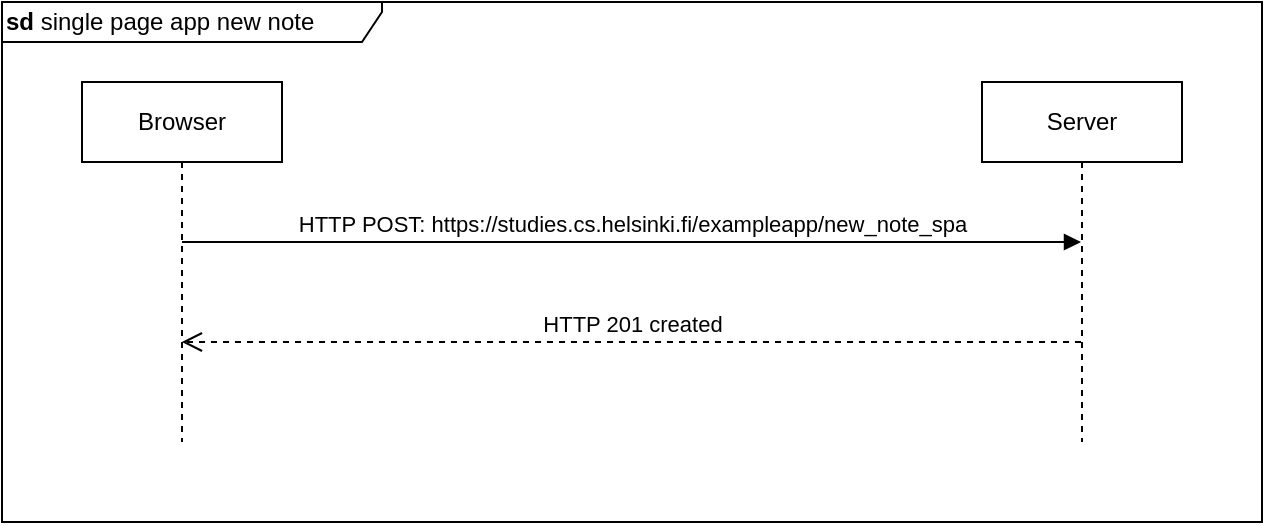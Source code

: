 <mxfile>
    <diagram id="Kl6z328dn8Nv7f27QfE9" name="Página-1">
        <mxGraphModel dx="1026" dy="779" grid="1" gridSize="10" guides="1" tooltips="1" connect="1" arrows="1" fold="1" page="1" pageScale="1" pageWidth="827" pageHeight="1169" math="0" shadow="0">
            <root>
                <mxCell id="0"/>
                <mxCell id="1" parent="0"/>
                <mxCell id="2" value="Browser" style="shape=umlLifeline;perimeter=lifelinePerimeter;whiteSpace=wrap;html=1;container=1;collapsible=0;recursiveResize=0;outlineConnect=0;" parent="1" vertex="1">
                    <mxGeometry x="90" y="50" width="100" height="180" as="geometry"/>
                </mxCell>
                <mxCell id="5" value="Server" style="shape=umlLifeline;perimeter=lifelinePerimeter;whiteSpace=wrap;html=1;container=1;collapsible=0;recursiveResize=0;outlineConnect=0;" parent="1" vertex="1">
                    <mxGeometry x="540" y="50" width="100" height="180" as="geometry"/>
                </mxCell>
                <mxCell id="6" value="HTTP POST:&amp;nbsp;https://studies.cs.helsinki.fi/exampleapp/new_note_spa" style="html=1;verticalAlign=bottom;endArrow=block;" parent="1" target="5" edge="1">
                    <mxGeometry width="80" relative="1" as="geometry">
                        <mxPoint x="140" y="130" as="sourcePoint"/>
                        <mxPoint x="220" y="130" as="targetPoint"/>
                    </mxGeometry>
                </mxCell>
                <mxCell id="7" value="HTTP 201 created" style="html=1;verticalAlign=bottom;endArrow=open;dashed=1;endSize=8;" parent="1" edge="1">
                    <mxGeometry relative="1" as="geometry">
                        <mxPoint x="589.5" y="180" as="sourcePoint"/>
                        <mxPoint x="139.929" y="180" as="targetPoint"/>
                    </mxGeometry>
                </mxCell>
                <mxCell id="8" value="&lt;b&gt;sd &lt;/b&gt;single page app new note" style="shape=umlFrame;whiteSpace=wrap;html=1;width=190;height=20;align=left;" vertex="1" parent="1">
                    <mxGeometry x="50" y="10" width="630" height="260" as="geometry"/>
                </mxCell>
            </root>
        </mxGraphModel>
    </diagram>
</mxfile>